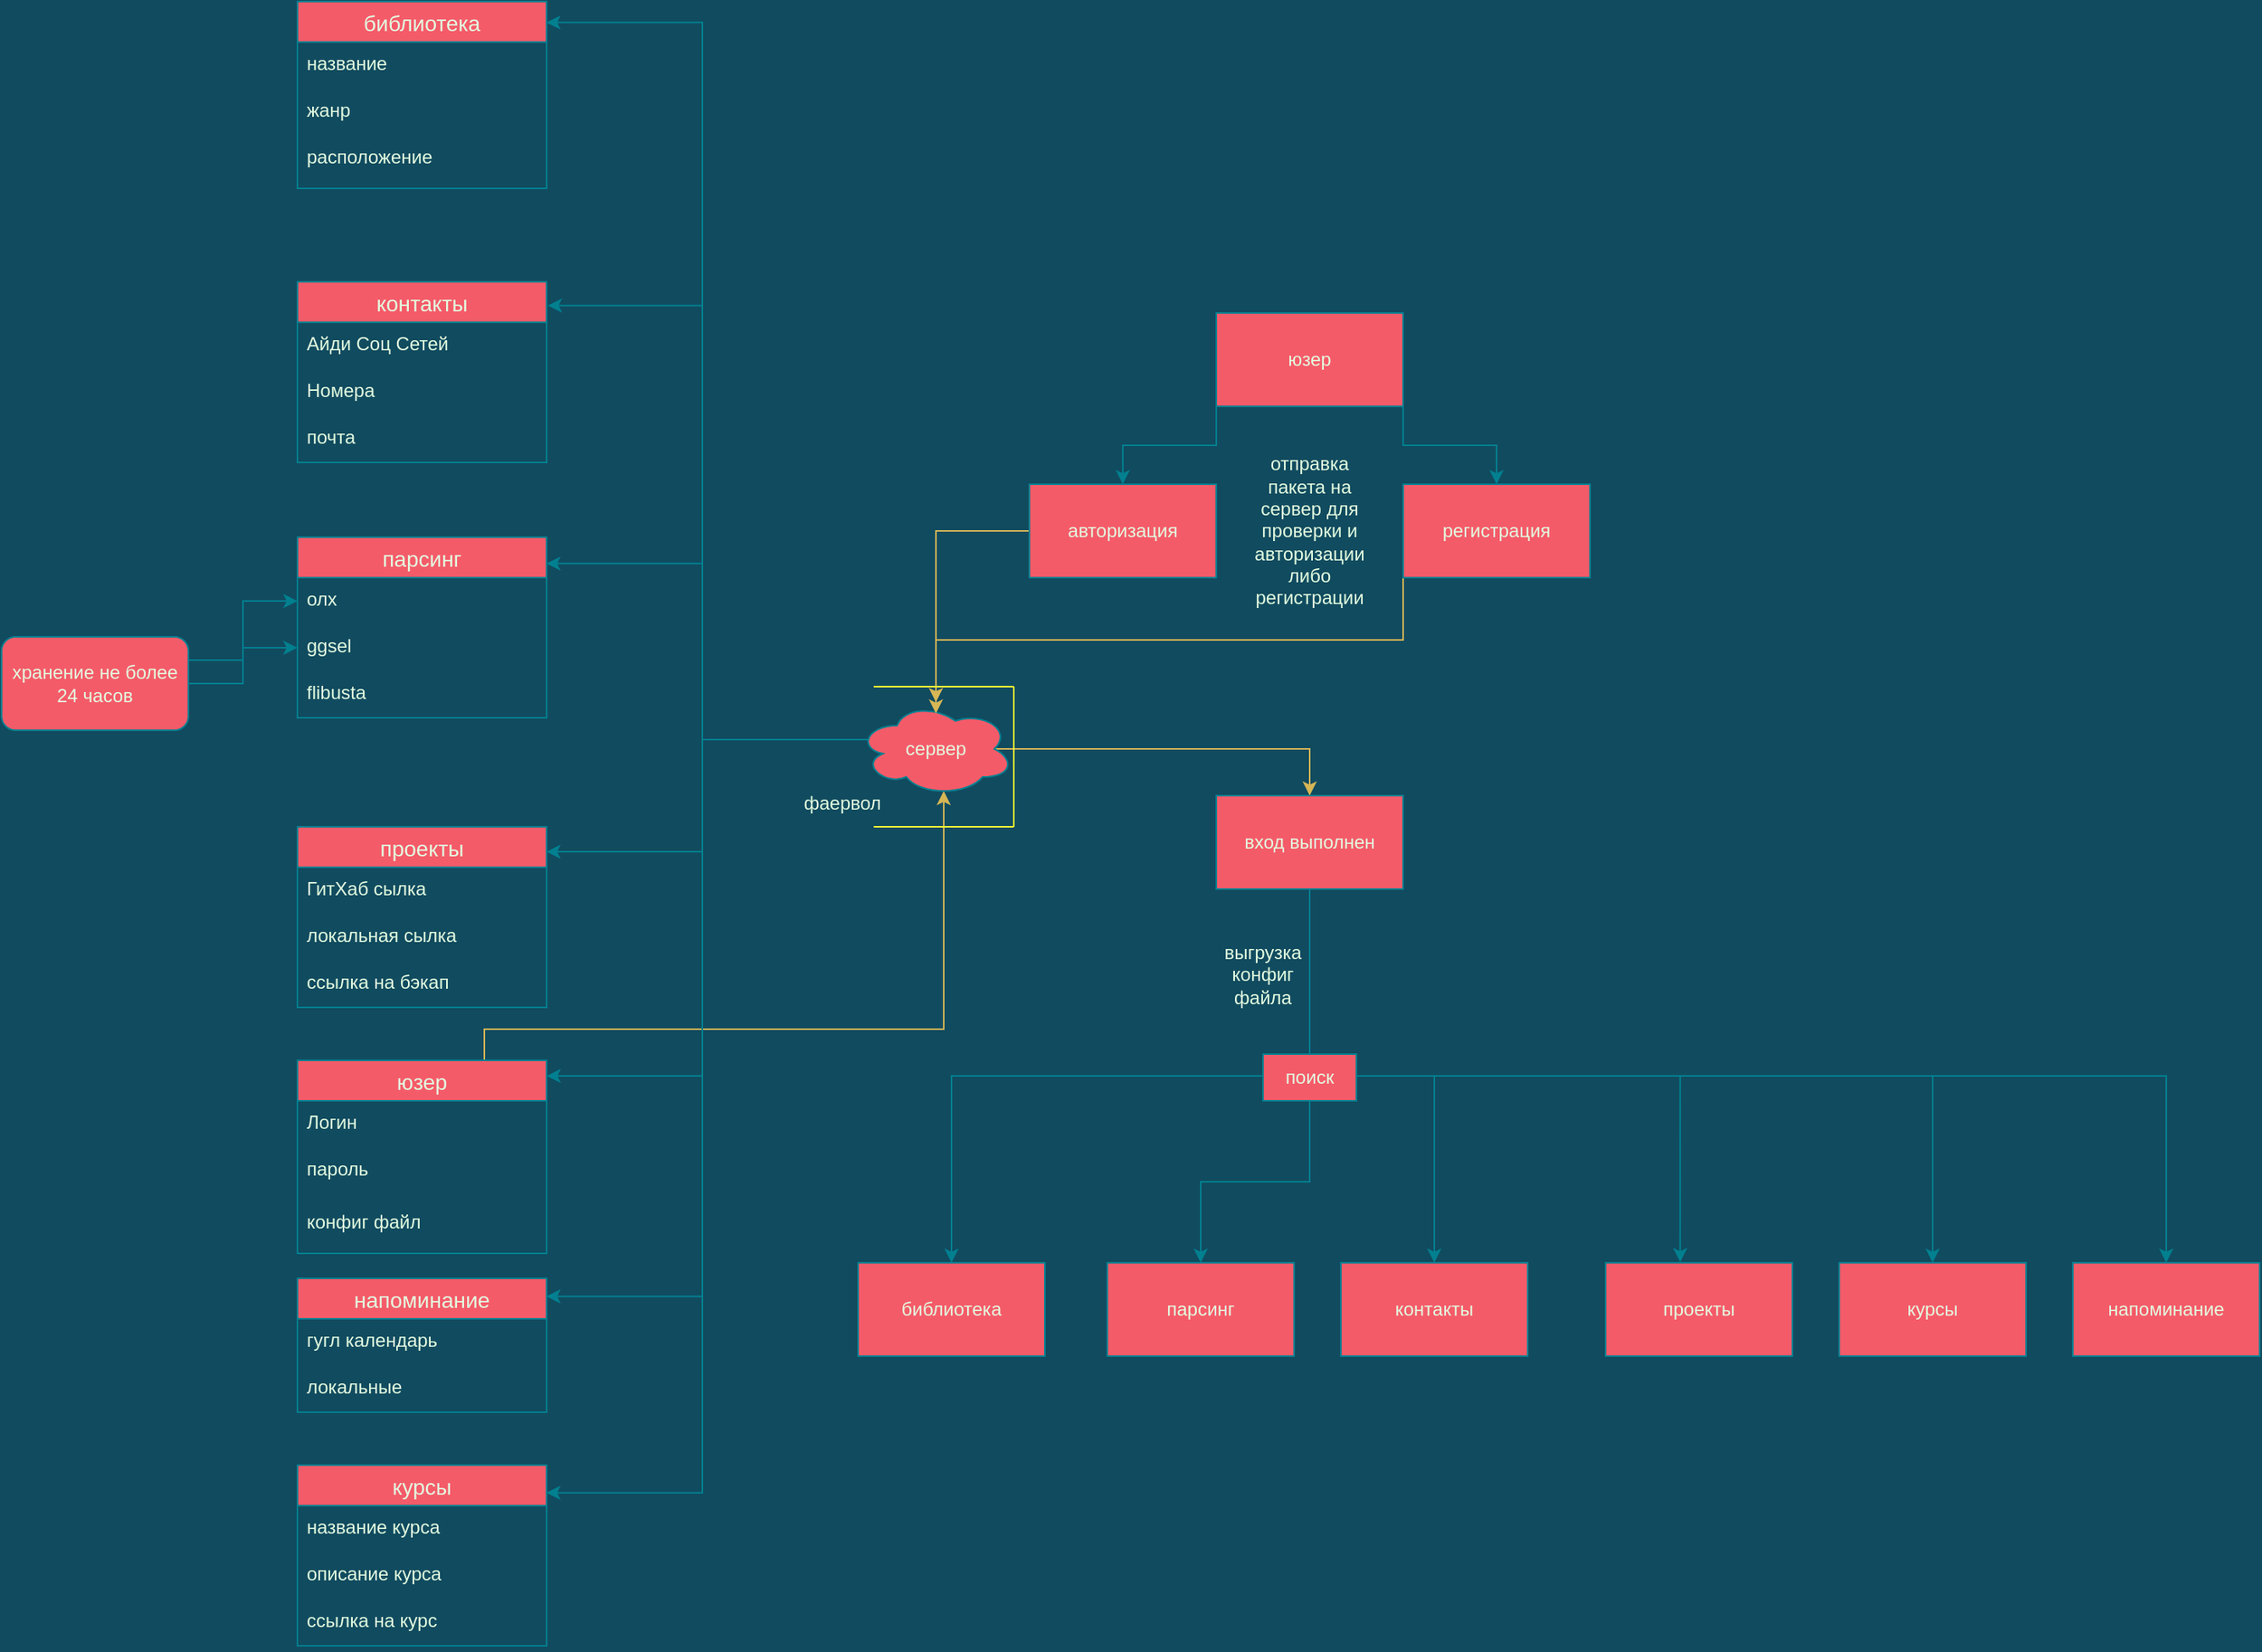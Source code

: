 <mxfile version="20.4.0" type="github">
  <diagram id="R2lEEEUBdFMjLlhIrx00" name="Page-1">
    <mxGraphModel dx="2343" dy="1976" grid="1" gridSize="10" guides="1" tooltips="1" connect="1" arrows="1" fold="1" page="1" pageScale="1" pageWidth="850" pageHeight="1100" background="#114B5F" math="0" shadow="0" extFonts="Permanent Marker^https://fonts.googleapis.com/css?family=Permanent+Marker">
      <root>
        <mxCell id="0" />
        <mxCell id="1" parent="0" />
        <mxCell id="kt1ArQraRuBdCpofBcEL-5" value="библиотека" style="swimlane;fontStyle=0;childLayout=stackLayout;horizontal=1;startSize=26;horizontalStack=0;resizeParent=1;resizeParentMax=0;resizeLast=0;collapsible=1;marginBottom=0;align=center;fontSize=14;fillColor=#F45B69;strokeColor=#028090;fontColor=#E4FDE1;" vertex="1" parent="1">
          <mxGeometry x="-320" y="-20" width="160" height="120" as="geometry">
            <mxRectangle x="40" y="40" width="120" height="30" as="alternateBounds" />
          </mxGeometry>
        </mxCell>
        <mxCell id="kt1ArQraRuBdCpofBcEL-6" value="название" style="text;strokeColor=none;fillColor=none;spacingLeft=4;spacingRight=4;overflow=hidden;rotatable=0;points=[[0,0.5],[1,0.5]];portConstraint=eastwest;fontSize=12;fontColor=#E4FDE1;" vertex="1" parent="kt1ArQraRuBdCpofBcEL-5">
          <mxGeometry y="26" width="160" height="30" as="geometry" />
        </mxCell>
        <mxCell id="kt1ArQraRuBdCpofBcEL-7" value="жанр" style="text;strokeColor=none;fillColor=none;spacingLeft=4;spacingRight=4;overflow=hidden;rotatable=0;points=[[0,0.5],[1,0.5]];portConstraint=eastwest;fontSize=12;fontColor=#E4FDE1;" vertex="1" parent="kt1ArQraRuBdCpofBcEL-5">
          <mxGeometry y="56" width="160" height="30" as="geometry" />
        </mxCell>
        <mxCell id="kt1ArQraRuBdCpofBcEL-8" value="расположение" style="text;strokeColor=none;fillColor=none;spacingLeft=4;spacingRight=4;overflow=hidden;rotatable=0;points=[[0,0.5],[1,0.5]];portConstraint=eastwest;fontSize=12;fontColor=#E4FDE1;" vertex="1" parent="kt1ArQraRuBdCpofBcEL-5">
          <mxGeometry y="86" width="160" height="34" as="geometry" />
        </mxCell>
        <mxCell id="kt1ArQraRuBdCpofBcEL-9" value="контакты" style="swimlane;fontStyle=0;childLayout=stackLayout;horizontal=1;startSize=26;horizontalStack=0;resizeParent=1;resizeParentMax=0;resizeLast=0;collapsible=1;marginBottom=0;align=center;fontSize=14;fillColor=#F45B69;strokeColor=#028090;fontColor=#E4FDE1;" vertex="1" parent="1">
          <mxGeometry x="-320" y="160" width="160" height="116" as="geometry" />
        </mxCell>
        <mxCell id="kt1ArQraRuBdCpofBcEL-10" value="Айди Соц Сетей" style="text;strokeColor=none;fillColor=none;spacingLeft=4;spacingRight=4;overflow=hidden;rotatable=0;points=[[0,0.5],[1,0.5]];portConstraint=eastwest;fontSize=12;fontColor=#E4FDE1;" vertex="1" parent="kt1ArQraRuBdCpofBcEL-9">
          <mxGeometry y="26" width="160" height="30" as="geometry" />
        </mxCell>
        <mxCell id="kt1ArQraRuBdCpofBcEL-11" value="Номера" style="text;strokeColor=none;fillColor=none;spacingLeft=4;spacingRight=4;overflow=hidden;rotatable=0;points=[[0,0.5],[1,0.5]];portConstraint=eastwest;fontSize=12;fontColor=#E4FDE1;" vertex="1" parent="kt1ArQraRuBdCpofBcEL-9">
          <mxGeometry y="56" width="160" height="30" as="geometry" />
        </mxCell>
        <mxCell id="kt1ArQraRuBdCpofBcEL-12" value="почта" style="text;strokeColor=none;fillColor=none;spacingLeft=4;spacingRight=4;overflow=hidden;rotatable=0;points=[[0,0.5],[1,0.5]];portConstraint=eastwest;fontSize=12;fontColor=#E4FDE1;" vertex="1" parent="kt1ArQraRuBdCpofBcEL-9">
          <mxGeometry y="86" width="160" height="30" as="geometry" />
        </mxCell>
        <mxCell id="kt1ArQraRuBdCpofBcEL-39" value="парсинг" style="swimlane;fontStyle=0;childLayout=stackLayout;horizontal=1;startSize=26;horizontalStack=0;resizeParent=1;resizeParentMax=0;resizeLast=0;collapsible=1;marginBottom=0;align=center;fontSize=14;fillColor=#F45B69;strokeColor=#028090;fontColor=#E4FDE1;" vertex="1" parent="1">
          <mxGeometry x="-320" y="324" width="160" height="116" as="geometry" />
        </mxCell>
        <mxCell id="kt1ArQraRuBdCpofBcEL-40" value="олх" style="text;strokeColor=none;fillColor=none;spacingLeft=4;spacingRight=4;overflow=hidden;rotatable=0;points=[[0,0.5],[1,0.5]];portConstraint=eastwest;fontSize=12;fontColor=#E4FDE1;" vertex="1" parent="kt1ArQraRuBdCpofBcEL-39">
          <mxGeometry y="26" width="160" height="30" as="geometry" />
        </mxCell>
        <mxCell id="kt1ArQraRuBdCpofBcEL-41" value="ggsel" style="text;strokeColor=none;fillColor=none;spacingLeft=4;spacingRight=4;overflow=hidden;rotatable=0;points=[[0,0.5],[1,0.5]];portConstraint=eastwest;fontSize=12;fontColor=#E4FDE1;" vertex="1" parent="kt1ArQraRuBdCpofBcEL-39">
          <mxGeometry y="56" width="160" height="30" as="geometry" />
        </mxCell>
        <mxCell id="kt1ArQraRuBdCpofBcEL-42" value="flibusta&#xa;" style="text;strokeColor=none;fillColor=none;spacingLeft=4;spacingRight=4;overflow=hidden;rotatable=0;points=[[0,0.5],[1,0.5]];portConstraint=eastwest;fontSize=12;fontColor=#E4FDE1;" vertex="1" parent="kt1ArQraRuBdCpofBcEL-39">
          <mxGeometry y="86" width="160" height="30" as="geometry" />
        </mxCell>
        <mxCell id="kt1ArQraRuBdCpofBcEL-102" style="edgeStyle=orthogonalEdgeStyle;rounded=0;jumpSize=7;orthogonalLoop=1;jettySize=auto;html=1;exitX=1;exitY=0.25;exitDx=0;exitDy=0;labelBackgroundColor=#114B5F;strokeColor=#028090;fontColor=#E4FDE1;" edge="1" parent="1" source="kt1ArQraRuBdCpofBcEL-43" target="kt1ArQraRuBdCpofBcEL-40">
          <mxGeometry relative="1" as="geometry" />
        </mxCell>
        <mxCell id="kt1ArQraRuBdCpofBcEL-103" style="edgeStyle=orthogonalEdgeStyle;rounded=0;jumpSize=7;orthogonalLoop=1;jettySize=auto;html=1;exitX=1;exitY=0.5;exitDx=0;exitDy=0;entryX=0;entryY=0.5;entryDx=0;entryDy=0;labelBackgroundColor=#114B5F;strokeColor=#028090;fontColor=#E4FDE1;" edge="1" parent="1" source="kt1ArQraRuBdCpofBcEL-43" target="kt1ArQraRuBdCpofBcEL-41">
          <mxGeometry relative="1" as="geometry" />
        </mxCell>
        <mxCell id="kt1ArQraRuBdCpofBcEL-43" value="хранение не более 24 часов" style="rounded=1;whiteSpace=wrap;html=1;fillColor=#F45B69;strokeColor=#028090;fontColor=#E4FDE1;" vertex="1" parent="1">
          <mxGeometry x="-510" y="388" width="120" height="60" as="geometry" />
        </mxCell>
        <mxCell id="kt1ArQraRuBdCpofBcEL-98" style="edgeStyle=orthogonalEdgeStyle;rounded=0;orthogonalLoop=1;jettySize=auto;html=1;exitX=0.75;exitY=0;exitDx=0;exitDy=0;entryX=0.55;entryY=0.95;entryDx=0;entryDy=0;entryPerimeter=0;fillColor=#fff2cc;strokeColor=#d6b656;labelBackgroundColor=#114B5F;fontColor=#E4FDE1;" edge="1" parent="1" source="kt1ArQraRuBdCpofBcEL-49" target="kt1ArQraRuBdCpofBcEL-67">
          <mxGeometry relative="1" as="geometry">
            <Array as="points">
              <mxPoint x="-200" y="640" />
              <mxPoint x="95" y="640" />
            </Array>
          </mxGeometry>
        </mxCell>
        <mxCell id="kt1ArQraRuBdCpofBcEL-49" value="юзер" style="swimlane;fontStyle=0;childLayout=stackLayout;horizontal=1;startSize=26;horizontalStack=0;resizeParent=1;resizeParentMax=0;resizeLast=0;collapsible=1;marginBottom=0;align=center;fontSize=14;fillColor=#F45B69;strokeColor=#028090;fontColor=#E4FDE1;" vertex="1" parent="1">
          <mxGeometry x="-320" y="660" width="160" height="124" as="geometry">
            <mxRectangle x="-320" y="680" width="70" height="30" as="alternateBounds" />
          </mxGeometry>
        </mxCell>
        <mxCell id="kt1ArQraRuBdCpofBcEL-50" value="Логин" style="text;strokeColor=none;fillColor=none;spacingLeft=4;spacingRight=4;overflow=hidden;rotatable=0;points=[[0,0.5],[1,0.5]];portConstraint=eastwest;fontSize=12;fontColor=#E4FDE1;" vertex="1" parent="kt1ArQraRuBdCpofBcEL-49">
          <mxGeometry y="26" width="160" height="30" as="geometry" />
        </mxCell>
        <mxCell id="kt1ArQraRuBdCpofBcEL-51" value="пароль" style="text;strokeColor=none;fillColor=none;spacingLeft=4;spacingRight=4;overflow=hidden;rotatable=0;points=[[0,0.5],[1,0.5]];portConstraint=eastwest;fontSize=12;fontColor=#E4FDE1;" vertex="1" parent="kt1ArQraRuBdCpofBcEL-49">
          <mxGeometry y="56" width="160" height="34" as="geometry" />
        </mxCell>
        <mxCell id="kt1ArQraRuBdCpofBcEL-66" value="конфиг файл" style="text;strokeColor=none;fillColor=none;spacingLeft=4;spacingRight=4;overflow=hidden;rotatable=0;points=[[0,0.5],[1,0.5]];portConstraint=eastwest;fontSize=12;fontColor=#E4FDE1;" vertex="1" parent="kt1ArQraRuBdCpofBcEL-49">
          <mxGeometry y="90" width="160" height="34" as="geometry" />
        </mxCell>
        <mxCell id="kt1ArQraRuBdCpofBcEL-53" value="напоминание" style="swimlane;fontStyle=0;childLayout=stackLayout;horizontal=1;startSize=26;horizontalStack=0;resizeParent=1;resizeParentMax=0;resizeLast=0;collapsible=1;marginBottom=0;align=center;fontSize=14;fillColor=#F45B69;strokeColor=#028090;fontColor=#E4FDE1;" vertex="1" parent="1">
          <mxGeometry x="-320" y="800" width="160" height="86" as="geometry" />
        </mxCell>
        <mxCell id="kt1ArQraRuBdCpofBcEL-54" value="гугл календарь" style="text;strokeColor=none;fillColor=none;spacingLeft=4;spacingRight=4;overflow=hidden;rotatable=0;points=[[0,0.5],[1,0.5]];portConstraint=eastwest;fontSize=12;fontColor=#E4FDE1;" vertex="1" parent="kt1ArQraRuBdCpofBcEL-53">
          <mxGeometry y="26" width="160" height="30" as="geometry" />
        </mxCell>
        <mxCell id="kt1ArQraRuBdCpofBcEL-55" value="локальные" style="text;strokeColor=none;fillColor=none;spacingLeft=4;spacingRight=4;overflow=hidden;rotatable=0;points=[[0,0.5],[1,0.5]];portConstraint=eastwest;fontSize=12;fontColor=#E4FDE1;" vertex="1" parent="kt1ArQraRuBdCpofBcEL-53">
          <mxGeometry y="56" width="160" height="30" as="geometry" />
        </mxCell>
        <mxCell id="kt1ArQraRuBdCpofBcEL-57" value="курсы" style="swimlane;fontStyle=0;childLayout=stackLayout;horizontal=1;startSize=26;horizontalStack=0;resizeParent=1;resizeParentMax=0;resizeLast=0;collapsible=1;marginBottom=0;align=center;fontSize=14;fillColor=#F45B69;strokeColor=#028090;fontColor=#E4FDE1;" vertex="1" parent="1">
          <mxGeometry x="-320" y="920" width="160" height="116" as="geometry" />
        </mxCell>
        <mxCell id="kt1ArQraRuBdCpofBcEL-58" value="название курса" style="text;strokeColor=none;fillColor=none;spacingLeft=4;spacingRight=4;overflow=hidden;rotatable=0;points=[[0,0.5],[1,0.5]];portConstraint=eastwest;fontSize=12;fontColor=#E4FDE1;" vertex="1" parent="kt1ArQraRuBdCpofBcEL-57">
          <mxGeometry y="26" width="160" height="30" as="geometry" />
        </mxCell>
        <mxCell id="kt1ArQraRuBdCpofBcEL-59" value="описание курса" style="text;strokeColor=none;fillColor=none;spacingLeft=4;spacingRight=4;overflow=hidden;rotatable=0;points=[[0,0.5],[1,0.5]];portConstraint=eastwest;fontSize=12;fontColor=#E4FDE1;" vertex="1" parent="kt1ArQraRuBdCpofBcEL-57">
          <mxGeometry y="56" width="160" height="30" as="geometry" />
        </mxCell>
        <mxCell id="kt1ArQraRuBdCpofBcEL-60" value="ссылка на курс&#xa;" style="text;strokeColor=none;fillColor=none;spacingLeft=4;spacingRight=4;overflow=hidden;rotatable=0;points=[[0,0.5],[1,0.5]];portConstraint=eastwest;fontSize=12;fontColor=#E4FDE1;" vertex="1" parent="kt1ArQraRuBdCpofBcEL-57">
          <mxGeometry y="86" width="160" height="30" as="geometry" />
        </mxCell>
        <mxCell id="kt1ArQraRuBdCpofBcEL-77" style="edgeStyle=orthogonalEdgeStyle;rounded=0;orthogonalLoop=1;jettySize=auto;html=1;exitX=0.07;exitY=0.4;exitDx=0;exitDy=0;exitPerimeter=0;entryX=0.999;entryY=0.112;entryDx=0;entryDy=0;entryPerimeter=0;labelBackgroundColor=#114B5F;strokeColor=#028090;fontColor=#E4FDE1;" edge="1" parent="1" source="kt1ArQraRuBdCpofBcEL-67" target="kt1ArQraRuBdCpofBcEL-5">
          <mxGeometry relative="1" as="geometry" />
        </mxCell>
        <mxCell id="kt1ArQraRuBdCpofBcEL-78" style="edgeStyle=orthogonalEdgeStyle;rounded=0;orthogonalLoop=1;jettySize=auto;html=1;exitX=0.07;exitY=0.4;exitDx=0;exitDy=0;exitPerimeter=0;entryX=1.005;entryY=0.131;entryDx=0;entryDy=0;entryPerimeter=0;labelBackgroundColor=#114B5F;strokeColor=#028090;fontColor=#E4FDE1;" edge="1" parent="1" source="kt1ArQraRuBdCpofBcEL-67" target="kt1ArQraRuBdCpofBcEL-9">
          <mxGeometry relative="1" as="geometry" />
        </mxCell>
        <mxCell id="kt1ArQraRuBdCpofBcEL-79" style="edgeStyle=orthogonalEdgeStyle;rounded=0;orthogonalLoop=1;jettySize=auto;html=1;exitX=0.07;exitY=0.4;exitDx=0;exitDy=0;exitPerimeter=0;entryX=0.999;entryY=0.146;entryDx=0;entryDy=0;entryPerimeter=0;labelBackgroundColor=#114B5F;strokeColor=#028090;fontColor=#E4FDE1;" edge="1" parent="1" source="kt1ArQraRuBdCpofBcEL-67" target="kt1ArQraRuBdCpofBcEL-39">
          <mxGeometry relative="1" as="geometry" />
        </mxCell>
        <mxCell id="kt1ArQraRuBdCpofBcEL-80" style="edgeStyle=orthogonalEdgeStyle;rounded=0;orthogonalLoop=1;jettySize=auto;html=1;exitX=0.07;exitY=0.4;exitDx=0;exitDy=0;exitPerimeter=0;entryX=0.999;entryY=0.138;entryDx=0;entryDy=0;entryPerimeter=0;labelBackgroundColor=#114B5F;strokeColor=#028090;fontColor=#E4FDE1;" edge="1" parent="1" source="kt1ArQraRuBdCpofBcEL-67" target="kt1ArQraRuBdCpofBcEL-45">
          <mxGeometry relative="1" as="geometry" />
        </mxCell>
        <mxCell id="kt1ArQraRuBdCpofBcEL-81" style="edgeStyle=orthogonalEdgeStyle;rounded=0;orthogonalLoop=1;jettySize=auto;html=1;exitX=0.07;exitY=0.4;exitDx=0;exitDy=0;exitPerimeter=0;entryX=1;entryY=0.081;entryDx=0;entryDy=0;entryPerimeter=0;labelBackgroundColor=#114B5F;strokeColor=#028090;fontColor=#E4FDE1;" edge="1" parent="1" source="kt1ArQraRuBdCpofBcEL-67" target="kt1ArQraRuBdCpofBcEL-49">
          <mxGeometry relative="1" as="geometry" />
        </mxCell>
        <mxCell id="kt1ArQraRuBdCpofBcEL-82" style="edgeStyle=orthogonalEdgeStyle;rounded=0;orthogonalLoop=1;jettySize=auto;html=1;exitX=0.07;exitY=0.4;exitDx=0;exitDy=0;exitPerimeter=0;entryX=0.999;entryY=0.135;entryDx=0;entryDy=0;entryPerimeter=0;labelBackgroundColor=#114B5F;strokeColor=#028090;fontColor=#E4FDE1;" edge="1" parent="1" source="kt1ArQraRuBdCpofBcEL-67" target="kt1ArQraRuBdCpofBcEL-53">
          <mxGeometry relative="1" as="geometry" />
        </mxCell>
        <mxCell id="kt1ArQraRuBdCpofBcEL-83" style="edgeStyle=orthogonalEdgeStyle;rounded=0;orthogonalLoop=1;jettySize=auto;html=1;exitX=0.07;exitY=0.4;exitDx=0;exitDy=0;exitPerimeter=0;entryX=0.999;entryY=0.153;entryDx=0;entryDy=0;entryPerimeter=0;labelBackgroundColor=#114B5F;strokeColor=#028090;fontColor=#E4FDE1;" edge="1" parent="1" source="kt1ArQraRuBdCpofBcEL-67" target="kt1ArQraRuBdCpofBcEL-57">
          <mxGeometry relative="1" as="geometry" />
        </mxCell>
        <mxCell id="kt1ArQraRuBdCpofBcEL-120" style="edgeStyle=orthogonalEdgeStyle;rounded=0;orthogonalLoop=1;jettySize=auto;html=1;exitX=0.875;exitY=0.5;exitDx=0;exitDy=0;exitPerimeter=0;entryX=0.5;entryY=0;entryDx=0;entryDy=0;strokeColor=#d6b656;fontColor=#E4FDE1;fillColor=#fff2cc;" edge="1" parent="1" source="kt1ArQraRuBdCpofBcEL-67" target="kt1ArQraRuBdCpofBcEL-99">
          <mxGeometry relative="1" as="geometry" />
        </mxCell>
        <mxCell id="kt1ArQraRuBdCpofBcEL-67" value="сервер" style="ellipse;shape=cloud;whiteSpace=wrap;html=1;align=center;fillColor=#F45B69;strokeColor=#028090;fontColor=#E4FDE1;" vertex="1" parent="1">
          <mxGeometry x="40" y="430" width="100" height="60" as="geometry" />
        </mxCell>
        <mxCell id="kt1ArQraRuBdCpofBcEL-45" value="проекты" style="swimlane;fontStyle=0;childLayout=stackLayout;horizontal=1;startSize=26;horizontalStack=0;resizeParent=1;resizeParentMax=0;resizeLast=0;collapsible=1;marginBottom=0;align=center;fontSize=14;fillColor=#F45B69;strokeColor=#028090;fontColor=#E4FDE1;" vertex="1" parent="1">
          <mxGeometry x="-320" y="510" width="160" height="116" as="geometry" />
        </mxCell>
        <mxCell id="kt1ArQraRuBdCpofBcEL-46" value="ГитХаб сылка" style="text;strokeColor=none;fillColor=none;spacingLeft=4;spacingRight=4;overflow=hidden;rotatable=0;points=[[0,0.5],[1,0.5]];portConstraint=eastwest;fontSize=12;fontColor=#E4FDE1;" vertex="1" parent="kt1ArQraRuBdCpofBcEL-45">
          <mxGeometry y="26" width="160" height="30" as="geometry" />
        </mxCell>
        <mxCell id="kt1ArQraRuBdCpofBcEL-47" value="локальная сылка" style="text;strokeColor=none;fillColor=none;spacingLeft=4;spacingRight=4;overflow=hidden;rotatable=0;points=[[0,0.5],[1,0.5]];portConstraint=eastwest;fontSize=12;fontColor=#E4FDE1;" vertex="1" parent="kt1ArQraRuBdCpofBcEL-45">
          <mxGeometry y="56" width="160" height="30" as="geometry" />
        </mxCell>
        <mxCell id="kt1ArQraRuBdCpofBcEL-48" value="ссылка на бэкап" style="text;strokeColor=none;fillColor=none;spacingLeft=4;spacingRight=4;overflow=hidden;rotatable=0;points=[[0,0.5],[1,0.5]];portConstraint=eastwest;fontSize=12;fontColor=#E4FDE1;" vertex="1" parent="kt1ArQraRuBdCpofBcEL-45">
          <mxGeometry y="86" width="160" height="30" as="geometry" />
        </mxCell>
        <mxCell id="kt1ArQraRuBdCpofBcEL-95" style="edgeStyle=orthogonalEdgeStyle;rounded=0;orthogonalLoop=1;jettySize=auto;html=1;exitX=0;exitY=0.5;exitDx=0;exitDy=0;fillColor=#fff2cc;strokeColor=#d6b656;labelBackgroundColor=#114B5F;fontColor=#E4FDE1;" edge="1" parent="1" source="kt1ArQraRuBdCpofBcEL-86" target="kt1ArQraRuBdCpofBcEL-67">
          <mxGeometry relative="1" as="geometry" />
        </mxCell>
        <mxCell id="kt1ArQraRuBdCpofBcEL-86" value="авторизация" style="rounded=0;whiteSpace=wrap;html=1;fillColor=#F45B69;strokeColor=#028090;fontColor=#E4FDE1;" vertex="1" parent="1">
          <mxGeometry x="150" y="290" width="120" height="60" as="geometry" />
        </mxCell>
        <mxCell id="kt1ArQraRuBdCpofBcEL-90" style="edgeStyle=orthogonalEdgeStyle;rounded=0;orthogonalLoop=1;jettySize=auto;html=1;exitX=1;exitY=1;exitDx=0;exitDy=0;labelBackgroundColor=#114B5F;strokeColor=#028090;fontColor=#E4FDE1;" edge="1" parent="1" source="kt1ArQraRuBdCpofBcEL-87" target="kt1ArQraRuBdCpofBcEL-88">
          <mxGeometry relative="1" as="geometry" />
        </mxCell>
        <mxCell id="kt1ArQraRuBdCpofBcEL-91" style="edgeStyle=orthogonalEdgeStyle;rounded=0;orthogonalLoop=1;jettySize=auto;html=1;exitX=0;exitY=1;exitDx=0;exitDy=0;entryX=0.5;entryY=0;entryDx=0;entryDy=0;labelBackgroundColor=#114B5F;strokeColor=#028090;fontColor=#E4FDE1;" edge="1" parent="1" source="kt1ArQraRuBdCpofBcEL-87" target="kt1ArQraRuBdCpofBcEL-86">
          <mxGeometry relative="1" as="geometry" />
        </mxCell>
        <mxCell id="kt1ArQraRuBdCpofBcEL-87" value="юзер" style="rounded=0;whiteSpace=wrap;html=1;fillColor=#F45B69;strokeColor=#028090;fontColor=#E4FDE1;" vertex="1" parent="1">
          <mxGeometry x="270" y="180" width="120" height="60" as="geometry" />
        </mxCell>
        <mxCell id="kt1ArQraRuBdCpofBcEL-93" style="edgeStyle=orthogonalEdgeStyle;rounded=0;orthogonalLoop=1;jettySize=auto;html=1;exitX=0;exitY=1;exitDx=0;exitDy=0;entryX=0.5;entryY=0.121;entryDx=0;entryDy=0;entryPerimeter=0;fillColor=#fff2cc;strokeColor=#d6b656;labelBackgroundColor=#114B5F;fontColor=#E4FDE1;" edge="1" parent="1" source="kt1ArQraRuBdCpofBcEL-88" target="kt1ArQraRuBdCpofBcEL-67">
          <mxGeometry relative="1" as="geometry" />
        </mxCell>
        <mxCell id="kt1ArQraRuBdCpofBcEL-88" value="регистрация" style="rounded=0;whiteSpace=wrap;html=1;fillColor=#F45B69;strokeColor=#028090;fontColor=#E4FDE1;" vertex="1" parent="1">
          <mxGeometry x="390" y="290" width="120" height="60" as="geometry" />
        </mxCell>
        <mxCell id="kt1ArQraRuBdCpofBcEL-94" value="отправка пакета на сервер для проверки и авторизации либо регистрации&lt;br&gt;" style="text;html=1;strokeColor=none;fillColor=none;align=center;verticalAlign=middle;whiteSpace=wrap;rounded=0;fontColor=#E4FDE1;" vertex="1" parent="1">
          <mxGeometry x="300" y="305" width="60" height="30" as="geometry" />
        </mxCell>
        <mxCell id="kt1ArQraRuBdCpofBcEL-114" style="edgeStyle=orthogonalEdgeStyle;rounded=0;jumpSize=7;orthogonalLoop=1;jettySize=auto;html=1;exitX=0.5;exitY=1;exitDx=0;exitDy=0;entryX=0.5;entryY=0;entryDx=0;entryDy=0;labelBackgroundColor=#114B5F;strokeColor=#028090;fontColor=#E4FDE1;" edge="1" parent="1" source="kt1ArQraRuBdCpofBcEL-99" target="kt1ArQraRuBdCpofBcEL-107">
          <mxGeometry relative="1" as="geometry" />
        </mxCell>
        <mxCell id="kt1ArQraRuBdCpofBcEL-115" style="edgeStyle=orthogonalEdgeStyle;rounded=0;jumpSize=7;orthogonalLoop=1;jettySize=auto;html=1;exitX=0.5;exitY=1;exitDx=0;exitDy=0;entryX=0.5;entryY=0;entryDx=0;entryDy=0;labelBackgroundColor=#114B5F;strokeColor=#028090;fontColor=#E4FDE1;startArrow=none;" edge="1" parent="1" source="kt1ArQraRuBdCpofBcEL-127" target="kt1ArQraRuBdCpofBcEL-108">
          <mxGeometry relative="1" as="geometry" />
        </mxCell>
        <mxCell id="kt1ArQraRuBdCpofBcEL-116" style="edgeStyle=orthogonalEdgeStyle;rounded=0;jumpSize=7;orthogonalLoop=1;jettySize=auto;html=1;exitX=0.5;exitY=1;exitDx=0;exitDy=0;entryX=0.5;entryY=0;entryDx=0;entryDy=0;labelBackgroundColor=#114B5F;strokeColor=#028090;fontColor=#E4FDE1;" edge="1" parent="1" source="kt1ArQraRuBdCpofBcEL-99" target="kt1ArQraRuBdCpofBcEL-109">
          <mxGeometry relative="1" as="geometry" />
        </mxCell>
        <mxCell id="kt1ArQraRuBdCpofBcEL-117" style="edgeStyle=orthogonalEdgeStyle;rounded=0;jumpSize=7;orthogonalLoop=1;jettySize=auto;html=1;exitX=0.5;exitY=1;exitDx=0;exitDy=0;entryX=0.399;entryY=-0.007;entryDx=0;entryDy=0;entryPerimeter=0;labelBackgroundColor=#114B5F;strokeColor=#028090;fontColor=#E4FDE1;" edge="1" parent="1" source="kt1ArQraRuBdCpofBcEL-99" target="kt1ArQraRuBdCpofBcEL-110">
          <mxGeometry relative="1" as="geometry" />
        </mxCell>
        <mxCell id="kt1ArQraRuBdCpofBcEL-118" style="edgeStyle=orthogonalEdgeStyle;rounded=0;jumpSize=7;orthogonalLoop=1;jettySize=auto;html=1;exitX=0.5;exitY=1;exitDx=0;exitDy=0;entryX=0.5;entryY=0;entryDx=0;entryDy=0;labelBackgroundColor=#114B5F;strokeColor=#028090;fontColor=#E4FDE1;" edge="1" parent="1" source="kt1ArQraRuBdCpofBcEL-99" target="kt1ArQraRuBdCpofBcEL-112">
          <mxGeometry relative="1" as="geometry" />
        </mxCell>
        <mxCell id="kt1ArQraRuBdCpofBcEL-119" style="edgeStyle=orthogonalEdgeStyle;rounded=0;jumpSize=7;orthogonalLoop=1;jettySize=auto;html=1;exitX=0.5;exitY=1;exitDx=0;exitDy=0;labelBackgroundColor=#114B5F;strokeColor=#028090;fontColor=#E4FDE1;" edge="1" parent="1" source="kt1ArQraRuBdCpofBcEL-99" target="kt1ArQraRuBdCpofBcEL-113">
          <mxGeometry relative="1" as="geometry" />
        </mxCell>
        <mxCell id="kt1ArQraRuBdCpofBcEL-99" value="вход выполнен" style="rounded=0;whiteSpace=wrap;html=1;fillColor=#F45B69;strokeColor=#028090;fontColor=#E4FDE1;" vertex="1" parent="1">
          <mxGeometry x="270" y="490" width="120" height="60" as="geometry" />
        </mxCell>
        <mxCell id="kt1ArQraRuBdCpofBcEL-106" value="выгрузка конфиг файла" style="text;html=1;strokeColor=none;fillColor=none;align=center;verticalAlign=middle;whiteSpace=wrap;rounded=0;fontColor=#E4FDE1;" vertex="1" parent="1">
          <mxGeometry x="270" y="590" width="60" height="30" as="geometry" />
        </mxCell>
        <mxCell id="kt1ArQraRuBdCpofBcEL-107" value="библиотека" style="rounded=0;whiteSpace=wrap;html=1;fillColor=#F45B69;strokeColor=#028090;fontColor=#E4FDE1;" vertex="1" parent="1">
          <mxGeometry x="40" y="790" width="120" height="60" as="geometry" />
        </mxCell>
        <mxCell id="kt1ArQraRuBdCpofBcEL-108" value="парсинг" style="rounded=0;whiteSpace=wrap;html=1;fillColor=#F45B69;strokeColor=#028090;fontColor=#E4FDE1;" vertex="1" parent="1">
          <mxGeometry x="200" y="790" width="120" height="60" as="geometry" />
        </mxCell>
        <mxCell id="kt1ArQraRuBdCpofBcEL-109" value="контакты" style="rounded=0;whiteSpace=wrap;html=1;fillColor=#F45B69;strokeColor=#028090;fontColor=#E4FDE1;" vertex="1" parent="1">
          <mxGeometry x="350" y="790" width="120" height="60" as="geometry" />
        </mxCell>
        <mxCell id="kt1ArQraRuBdCpofBcEL-110" value="проекты" style="rounded=0;whiteSpace=wrap;html=1;fillColor=#F45B69;strokeColor=#028090;fontColor=#E4FDE1;" vertex="1" parent="1">
          <mxGeometry x="520" y="790" width="120" height="60" as="geometry" />
        </mxCell>
        <mxCell id="kt1ArQraRuBdCpofBcEL-112" value="курсы" style="rounded=0;whiteSpace=wrap;html=1;fillColor=#F45B69;strokeColor=#028090;fontColor=#E4FDE1;" vertex="1" parent="1">
          <mxGeometry x="670" y="790" width="120" height="60" as="geometry" />
        </mxCell>
        <mxCell id="kt1ArQraRuBdCpofBcEL-113" value="напоминание" style="rounded=0;whiteSpace=wrap;html=1;fillColor=#F45B69;strokeColor=#028090;fontColor=#E4FDE1;" vertex="1" parent="1">
          <mxGeometry x="820" y="790" width="120" height="60" as="geometry" />
        </mxCell>
        <mxCell id="kt1ArQraRuBdCpofBcEL-127" value="поиск" style="rounded=0;whiteSpace=wrap;html=1;strokeColor=#028090;fontColor=#E4FDE1;fillColor=#F45B69;" vertex="1" parent="1">
          <mxGeometry x="300" y="656" width="60" height="30" as="geometry" />
        </mxCell>
        <mxCell id="kt1ArQraRuBdCpofBcEL-128" value="" style="edgeStyle=orthogonalEdgeStyle;rounded=0;jumpSize=7;orthogonalLoop=1;jettySize=auto;html=1;exitX=0.5;exitY=1;exitDx=0;exitDy=0;entryX=0.5;entryY=0;entryDx=0;entryDy=0;labelBackgroundColor=#114B5F;strokeColor=#028090;fontColor=#E4FDE1;endArrow=none;" edge="1" parent="1" source="kt1ArQraRuBdCpofBcEL-99" target="kt1ArQraRuBdCpofBcEL-127">
          <mxGeometry relative="1" as="geometry">
            <mxPoint x="330" y="550" as="sourcePoint" />
            <mxPoint x="260" y="790" as="targetPoint" />
          </mxGeometry>
        </mxCell>
        <mxCell id="kt1ArQraRuBdCpofBcEL-129" value="" style="endArrow=none;html=1;rounded=0;strokeColor=#FFFF33;fontColor=#E4FDE1;fillColor=#F45B69;" edge="1" parent="1">
          <mxGeometry width="50" height="50" relative="1" as="geometry">
            <mxPoint x="50" y="420" as="sourcePoint" />
            <mxPoint x="140" y="420" as="targetPoint" />
          </mxGeometry>
        </mxCell>
        <mxCell id="kt1ArQraRuBdCpofBcEL-130" value="" style="endArrow=none;html=1;rounded=0;strokeColor=#FFFF33;fontColor=#E4FDE1;fillColor=#F45B69;" edge="1" parent="1">
          <mxGeometry width="50" height="50" relative="1" as="geometry">
            <mxPoint x="140" y="510" as="sourcePoint" />
            <mxPoint x="140" y="420" as="targetPoint" />
          </mxGeometry>
        </mxCell>
        <mxCell id="kt1ArQraRuBdCpofBcEL-131" value="" style="endArrow=none;html=1;rounded=0;strokeColor=#FFFF33;fontColor=#E4FDE1;fillColor=#F45B69;" edge="1" parent="1">
          <mxGeometry width="50" height="50" relative="1" as="geometry">
            <mxPoint x="50" y="510" as="sourcePoint" />
            <mxPoint x="140" y="510" as="targetPoint" />
          </mxGeometry>
        </mxCell>
        <mxCell id="kt1ArQraRuBdCpofBcEL-132" value="фаервол&lt;br&gt;" style="text;html=1;strokeColor=none;fillColor=none;align=center;verticalAlign=middle;whiteSpace=wrap;rounded=0;fontColor=#E4FDE1;" vertex="1" parent="1">
          <mxGeometry y="480" width="60" height="30" as="geometry" />
        </mxCell>
      </root>
    </mxGraphModel>
  </diagram>
</mxfile>
